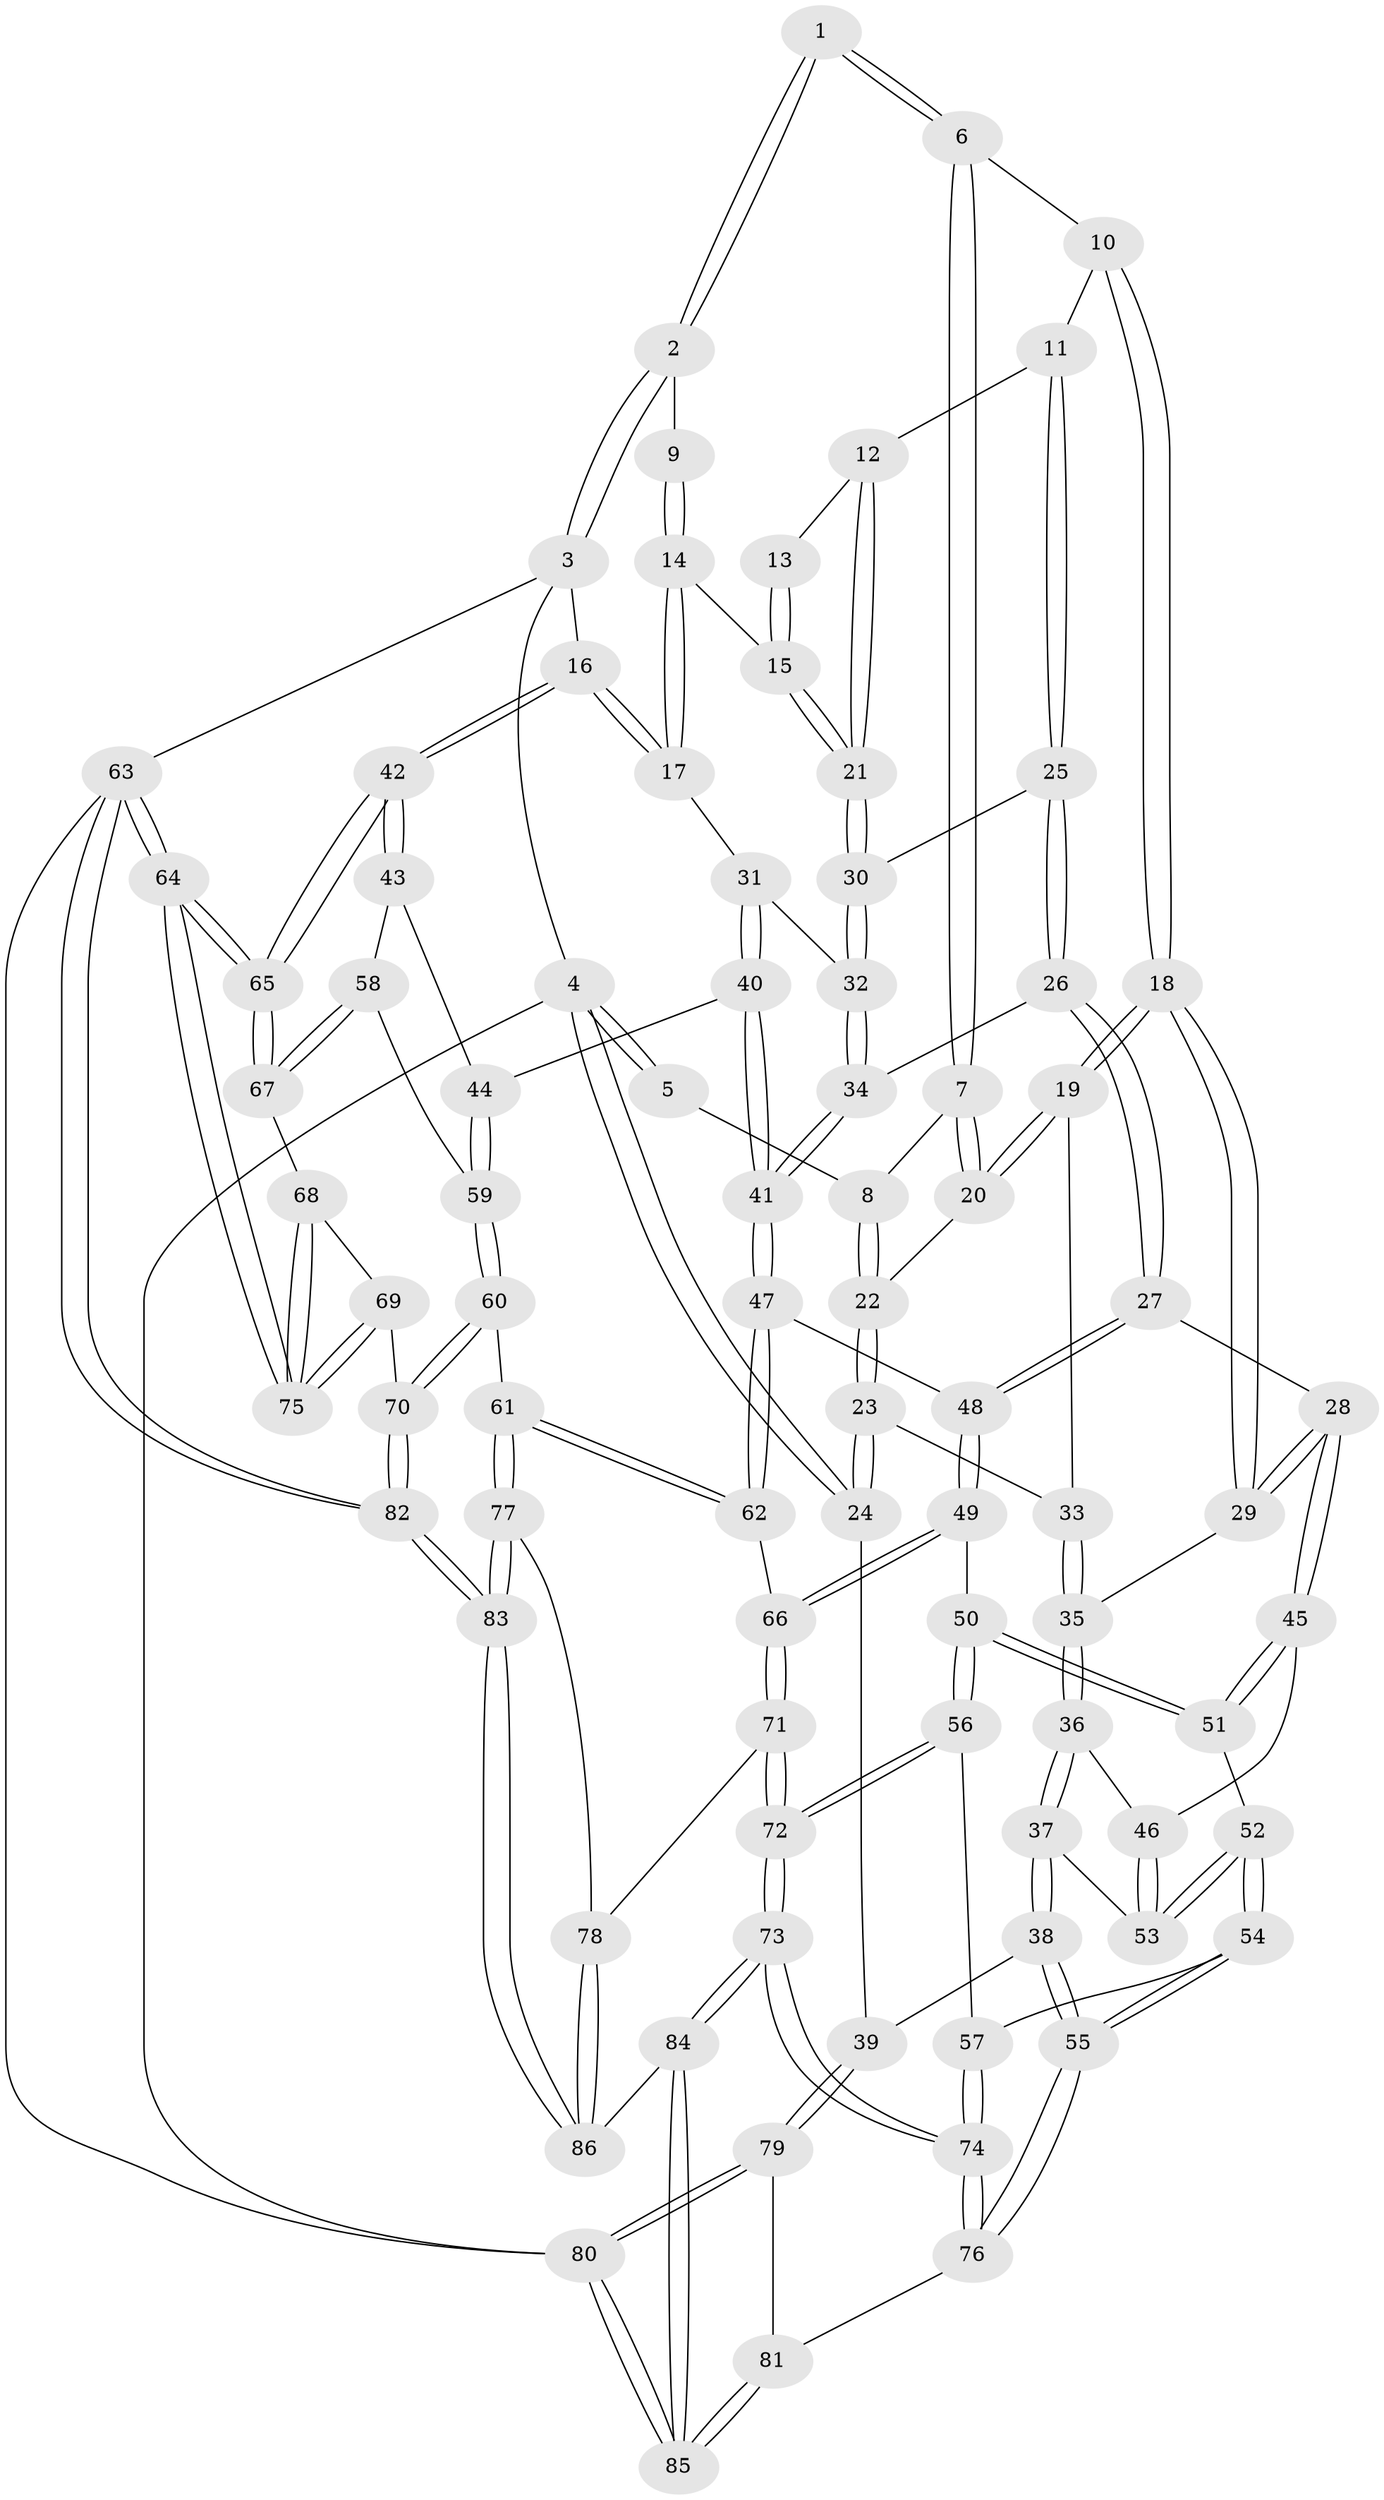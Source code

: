 // Generated by graph-tools (version 1.1) at 2025/11/02/27/25 16:11:51]
// undirected, 86 vertices, 212 edges
graph export_dot {
graph [start="1"]
  node [color=gray90,style=filled];
  1 [pos="+0.4249054929397183+0"];
  2 [pos="+1+0"];
  3 [pos="+1+0"];
  4 [pos="+0+0"];
  5 [pos="+0+0"];
  6 [pos="+0.4145189008438937+0"];
  7 [pos="+0.37058866194542106+0.04353500799466955"];
  8 [pos="+0.1995009341656755+0.13713901945663035"];
  9 [pos="+0.945225043484205+0"];
  10 [pos="+0.5056208412731827+0.09504589538026731"];
  11 [pos="+0.5513364699588874+0.1442596007497758"];
  12 [pos="+0.6521292191038056+0.16336478516860367"];
  13 [pos="+0.8142974773862419+0.05997637403712948"];
  14 [pos="+0.88602623483647+0.25997375288233854"];
  15 [pos="+0.7839115440165094+0.24810580927882353"];
  16 [pos="+1+0.4579677197194409"];
  17 [pos="+0.9358845365387322+0.38578259545397714"];
  18 [pos="+0.3937952032339785+0.3881718489992646"];
  19 [pos="+0.38903631854381265+0.3822517971795658"];
  20 [pos="+0.36524890503498814+0.2841954231237594"];
  21 [pos="+0.7173135969804+0.2892887834860335"];
  22 [pos="+0.10992723825133983+0.22144659089434174"];
  23 [pos="+0.07055461965596349+0.2501689519690891"];
  24 [pos="+0+0.19044386916191555"];
  25 [pos="+0.5374077198793321+0.2534602978792838"];
  26 [pos="+0.47625249892390675+0.42782528227276545"];
  27 [pos="+0.4728157126242864+0.4295402743032968"];
  28 [pos="+0.4291395034520436+0.4259887309546812"];
  29 [pos="+0.4124531195287246+0.41279947009594364"];
  30 [pos="+0.7125482290486553+0.32964772712704754"];
  31 [pos="+0.7827926813002578+0.4248929767201432"];
  32 [pos="+0.7147987342508609+0.3757384479380502"];
  33 [pos="+0.10617024668530284+0.30209063820321397"];
  34 [pos="+0.5462277093286058+0.4286217525219037"];
  35 [pos="+0.14582374231224352+0.47068713080655683"];
  36 [pos="+0.14252285908976642+0.49461702351602005"];
  37 [pos="+0.13680545875363367+0.516543632530835"];
  38 [pos="+0.03574489427676472+0.6481552561135147"];
  39 [pos="+0+0.6399691627076065"];
  40 [pos="+0.7601461409867238+0.5883166844871853"];
  41 [pos="+0.7196795649710378+0.6160744584770845"];
  42 [pos="+1+0.566391721963643"];
  43 [pos="+0.8719487045131268+0.612549663574667"];
  44 [pos="+0.8376232104356389+0.6143546790403247"];
  45 [pos="+0.3767355770855578+0.49878430619334196"];
  46 [pos="+0.35591072517535866+0.509342324572286"];
  47 [pos="+0.693269064361724+0.652165524293567"];
  48 [pos="+0.5196395581984968+0.6022101405642853"];
  49 [pos="+0.44746817000256817+0.7277043925490895"];
  50 [pos="+0.4211796245721688+0.725356227861828"];
  51 [pos="+0.3680986228861627+0.6265456877595698"];
  52 [pos="+0.2721498018686124+0.6304531420008316"];
  53 [pos="+0.26733372452459364+0.5720596346321911"];
  54 [pos="+0.20730741067913516+0.7453965850413986"];
  55 [pos="+0.15364883975264+0.753545900049338"];
  56 [pos="+0.3357051473578928+0.76314255855008"];
  57 [pos="+0.2986656803504744+0.7692279102864278"];
  58 [pos="+0.9081491833891456+0.7674201653321062"];
  59 [pos="+0.8553701637619519+0.7689518609635011"];
  60 [pos="+0.759338351929909+0.8242561444956353"];
  61 [pos="+0.712016974168825+0.8131121839063695"];
  62 [pos="+0.6837704798435561+0.7671462997228081"];
  63 [pos="+1+1"];
  64 [pos="+1+0.8905602395603995"];
  65 [pos="+1+0.7181630714901311"];
  66 [pos="+0.4914458736287945+0.7738537468194956"];
  67 [pos="+0.9402998679364174+0.7704593455831265"];
  68 [pos="+0.9049133981175305+0.8578796396621453"];
  69 [pos="+0.8663613168213968+0.9115790895877797"];
  70 [pos="+0.8442174500462426+0.9211944146636584"];
  71 [pos="+0.48478910612032383+0.8822464979750473"];
  72 [pos="+0.4212798508217612+0.9528041494083884"];
  73 [pos="+0.3325446015057513+1"];
  74 [pos="+0.33231314889825925+1"];
  75 [pos="+1+0.8943681977709319"];
  76 [pos="+0.14008518081029772+0.8467378458458914"];
  77 [pos="+0.6986450115900723+0.8381742749656603"];
  78 [pos="+0.6086184296570186+0.930435532239287"];
  79 [pos="+0+0.9638024206117268"];
  80 [pos="+0+1"];
  81 [pos="+0.09118470974208656+0.8876430377428061"];
  82 [pos="+0.8557331370810838+1"];
  83 [pos="+0.7803968194155497+1"];
  84 [pos="+0.3360100678817004+1"];
  85 [pos="+0.006623599946579636+1"];
  86 [pos="+0.601414135374399+1"];
  1 -- 2;
  1 -- 2;
  1 -- 6;
  1 -- 6;
  2 -- 3;
  2 -- 3;
  2 -- 9;
  3 -- 4;
  3 -- 16;
  3 -- 63;
  4 -- 5;
  4 -- 5;
  4 -- 24;
  4 -- 24;
  4 -- 80;
  5 -- 8;
  6 -- 7;
  6 -- 7;
  6 -- 10;
  7 -- 8;
  7 -- 20;
  7 -- 20;
  8 -- 22;
  8 -- 22;
  9 -- 14;
  9 -- 14;
  10 -- 11;
  10 -- 18;
  10 -- 18;
  11 -- 12;
  11 -- 25;
  11 -- 25;
  12 -- 13;
  12 -- 21;
  12 -- 21;
  13 -- 15;
  13 -- 15;
  14 -- 15;
  14 -- 17;
  14 -- 17;
  15 -- 21;
  15 -- 21;
  16 -- 17;
  16 -- 17;
  16 -- 42;
  16 -- 42;
  17 -- 31;
  18 -- 19;
  18 -- 19;
  18 -- 29;
  18 -- 29;
  19 -- 20;
  19 -- 20;
  19 -- 33;
  20 -- 22;
  21 -- 30;
  21 -- 30;
  22 -- 23;
  22 -- 23;
  23 -- 24;
  23 -- 24;
  23 -- 33;
  24 -- 39;
  25 -- 26;
  25 -- 26;
  25 -- 30;
  26 -- 27;
  26 -- 27;
  26 -- 34;
  27 -- 28;
  27 -- 48;
  27 -- 48;
  28 -- 29;
  28 -- 29;
  28 -- 45;
  28 -- 45;
  29 -- 35;
  30 -- 32;
  30 -- 32;
  31 -- 32;
  31 -- 40;
  31 -- 40;
  32 -- 34;
  32 -- 34;
  33 -- 35;
  33 -- 35;
  34 -- 41;
  34 -- 41;
  35 -- 36;
  35 -- 36;
  36 -- 37;
  36 -- 37;
  36 -- 46;
  37 -- 38;
  37 -- 38;
  37 -- 53;
  38 -- 39;
  38 -- 55;
  38 -- 55;
  39 -- 79;
  39 -- 79;
  40 -- 41;
  40 -- 41;
  40 -- 44;
  41 -- 47;
  41 -- 47;
  42 -- 43;
  42 -- 43;
  42 -- 65;
  42 -- 65;
  43 -- 44;
  43 -- 58;
  44 -- 59;
  44 -- 59;
  45 -- 46;
  45 -- 51;
  45 -- 51;
  46 -- 53;
  46 -- 53;
  47 -- 48;
  47 -- 62;
  47 -- 62;
  48 -- 49;
  48 -- 49;
  49 -- 50;
  49 -- 66;
  49 -- 66;
  50 -- 51;
  50 -- 51;
  50 -- 56;
  50 -- 56;
  51 -- 52;
  52 -- 53;
  52 -- 53;
  52 -- 54;
  52 -- 54;
  54 -- 55;
  54 -- 55;
  54 -- 57;
  55 -- 76;
  55 -- 76;
  56 -- 57;
  56 -- 72;
  56 -- 72;
  57 -- 74;
  57 -- 74;
  58 -- 59;
  58 -- 67;
  58 -- 67;
  59 -- 60;
  59 -- 60;
  60 -- 61;
  60 -- 70;
  60 -- 70;
  61 -- 62;
  61 -- 62;
  61 -- 77;
  61 -- 77;
  62 -- 66;
  63 -- 64;
  63 -- 64;
  63 -- 82;
  63 -- 82;
  63 -- 80;
  64 -- 65;
  64 -- 65;
  64 -- 75;
  64 -- 75;
  65 -- 67;
  65 -- 67;
  66 -- 71;
  66 -- 71;
  67 -- 68;
  68 -- 69;
  68 -- 75;
  68 -- 75;
  69 -- 70;
  69 -- 75;
  69 -- 75;
  70 -- 82;
  70 -- 82;
  71 -- 72;
  71 -- 72;
  71 -- 78;
  72 -- 73;
  72 -- 73;
  73 -- 74;
  73 -- 74;
  73 -- 84;
  73 -- 84;
  74 -- 76;
  74 -- 76;
  76 -- 81;
  77 -- 78;
  77 -- 83;
  77 -- 83;
  78 -- 86;
  78 -- 86;
  79 -- 80;
  79 -- 80;
  79 -- 81;
  80 -- 85;
  80 -- 85;
  81 -- 85;
  81 -- 85;
  82 -- 83;
  82 -- 83;
  83 -- 86;
  83 -- 86;
  84 -- 85;
  84 -- 85;
  84 -- 86;
}
